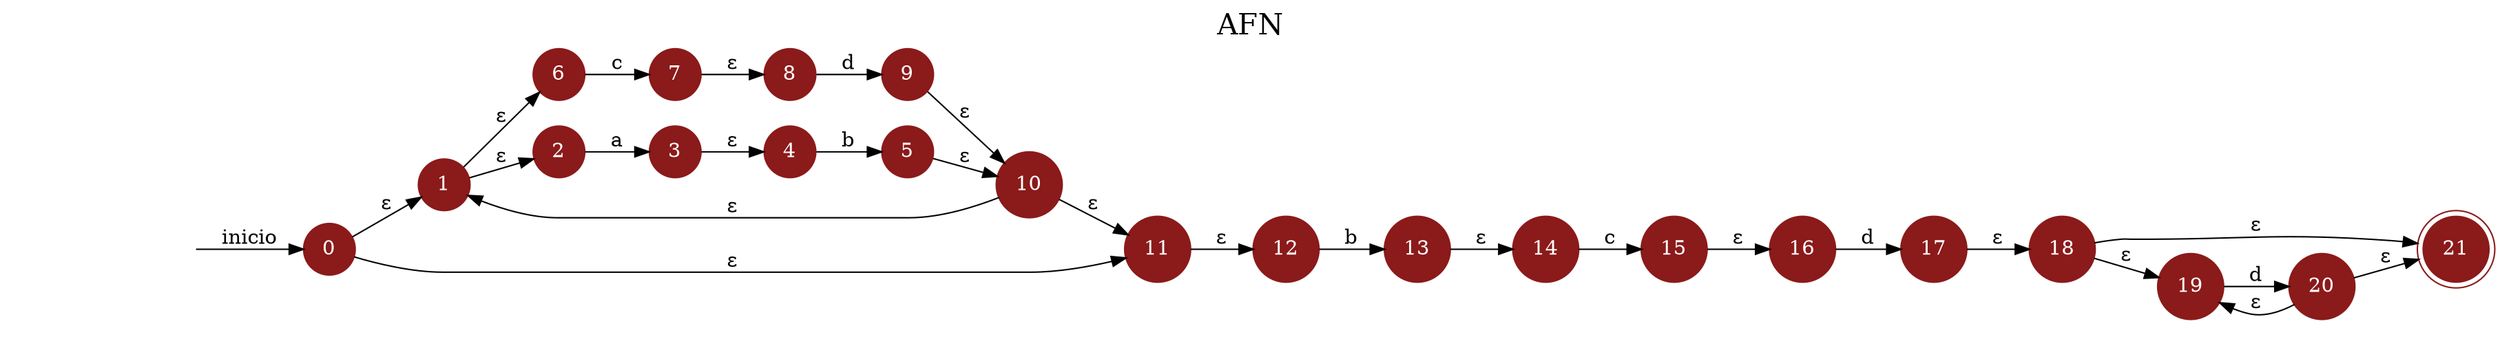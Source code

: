 digraph MetodoDeThompson {
	rankdir=LR;
	graph [label="AFN", labelloc=t, fontsize=20]; 
	node [shape=doublecircle,fontcolor=white, style=filled,color=firebrick4]; 21;
	node [shape=circle];
	node [color=firebrick4,fontcolor=white];
	edge [color=black];
	secret_node [style=invis];
	secret_node -> 0 [label="inicio"];
	0 -> 1 [label="ε"];
	0 -> 11 [label="ε"];
	1 -> 6 [label="ε"];
	1 -> 2 [label="ε"];
	2 -> 3 [label="a"];
	3 -> 4 [label="ε"];
	4 -> 5 [label="b"];
	5 -> 10 [label="ε"];
	6 -> 7 [label="c"];
	7 -> 8 [label="ε"];
	8 -> 9 [label="d"];
	9 -> 10 [label="ε"];
	10 -> 1 [label="ε"];
	10 -> 11 [label="ε"];
	11 -> 12 [label="ε"];
	12 -> 13 [label="b"];
	13 -> 14 [label="ε"];
	14 -> 15 [label="c"];
	15 -> 16 [label="ε"];
	16 -> 17 [label="d"];
	17 -> 18 [label="ε"];
	18 -> 19 [label="ε"];
	18 -> 21 [label="ε"];
	19 -> 20 [label="d"];
	20 -> 19 [label="ε"];
	20 -> 21 [label="ε"];
}